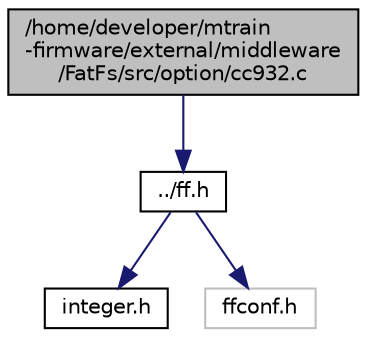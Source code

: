 digraph "/home/developer/mtrain-firmware/external/middleware/FatFs/src/option/cc932.c"
{
  edge [fontname="Helvetica",fontsize="10",labelfontname="Helvetica",labelfontsize="10"];
  node [fontname="Helvetica",fontsize="10",shape=record];
  Node0 [label="/home/developer/mtrain\l-firmware/external/middleware\l/FatFs/src/option/cc932.c",height=0.2,width=0.4,color="black", fillcolor="grey75", style="filled", fontcolor="black"];
  Node0 -> Node1 [color="midnightblue",fontsize="10",style="solid",fontname="Helvetica"];
  Node1 [label="../ff.h",height=0.2,width=0.4,color="black", fillcolor="white", style="filled",URL="$ff_8h.html"];
  Node1 -> Node2 [color="midnightblue",fontsize="10",style="solid",fontname="Helvetica"];
  Node2 [label="integer.h",height=0.2,width=0.4,color="black", fillcolor="white", style="filled",URL="$integer_8h.html"];
  Node1 -> Node3 [color="midnightblue",fontsize="10",style="solid",fontname="Helvetica"];
  Node3 [label="ffconf.h",height=0.2,width=0.4,color="grey75", fillcolor="white", style="filled"];
}
